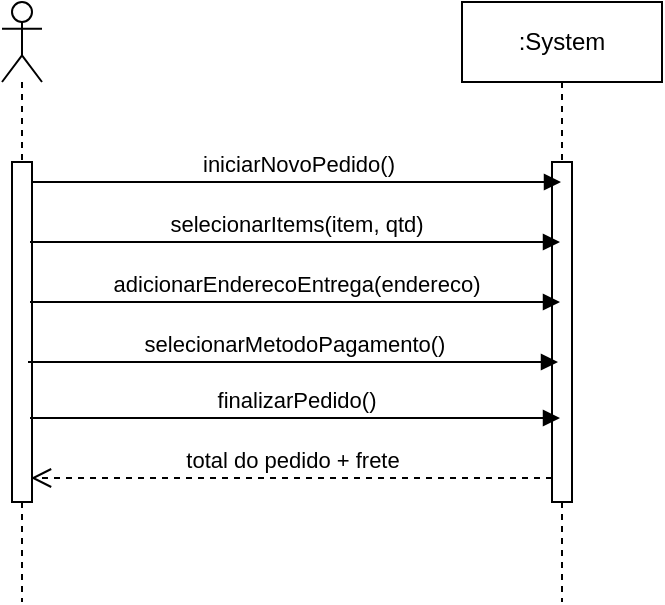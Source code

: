 <mxfile version="22.0.8" type="device">
  <diagram name="Página-1" id="tHL5_zkwgxNPSUXfbpaK">
    <mxGraphModel dx="954" dy="586" grid="1" gridSize="10" guides="1" tooltips="1" connect="1" arrows="1" fold="1" page="1" pageScale="1" pageWidth="827" pageHeight="1169" math="0" shadow="0">
      <root>
        <mxCell id="0" />
        <mxCell id="1" parent="0" />
        <mxCell id="A3tiqvou-YnnWNkAXNrI-1" value="" style="shape=umlLifeline;perimeter=lifelinePerimeter;whiteSpace=wrap;html=1;container=1;dropTarget=0;collapsible=0;recursiveResize=0;outlineConnect=0;portConstraint=eastwest;newEdgeStyle={&quot;curved&quot;:0,&quot;rounded&quot;:0};participant=umlActor;" vertex="1" parent="1">
          <mxGeometry x="130" y="80" width="20" height="300" as="geometry" />
        </mxCell>
        <mxCell id="A3tiqvou-YnnWNkAXNrI-6" value="" style="html=1;points=[[0,0,0,0,5],[0,1,0,0,-5],[1,0,0,0,5],[1,1,0,0,-5]];perimeter=orthogonalPerimeter;outlineConnect=0;targetShapes=umlLifeline;portConstraint=eastwest;newEdgeStyle={&quot;curved&quot;:0,&quot;rounded&quot;:0};" vertex="1" parent="A3tiqvou-YnnWNkAXNrI-1">
          <mxGeometry x="5" y="80" width="10" height="170" as="geometry" />
        </mxCell>
        <mxCell id="A3tiqvou-YnnWNkAXNrI-2" value=":System" style="shape=umlLifeline;perimeter=lifelinePerimeter;whiteSpace=wrap;html=1;container=1;dropTarget=0;collapsible=0;recursiveResize=0;outlineConnect=0;portConstraint=eastwest;newEdgeStyle={&quot;curved&quot;:0,&quot;rounded&quot;:0};" vertex="1" parent="1">
          <mxGeometry x="360" y="80" width="100" height="300" as="geometry" />
        </mxCell>
        <mxCell id="A3tiqvou-YnnWNkAXNrI-3" value="" style="html=1;points=[[0,0,0,0,5],[0,1,0,0,-5],[1,0,0,0,5],[1,1,0,0,-5]];perimeter=orthogonalPerimeter;outlineConnect=0;targetShapes=umlLifeline;portConstraint=eastwest;newEdgeStyle={&quot;curved&quot;:0,&quot;rounded&quot;:0};direction=east;" vertex="1" parent="A3tiqvou-YnnWNkAXNrI-2">
          <mxGeometry x="45" y="80" width="10" height="170" as="geometry" />
        </mxCell>
        <mxCell id="A3tiqvou-YnnWNkAXNrI-7" value="iniciarNovoPedido()" style="html=1;verticalAlign=bottom;endArrow=block;curved=0;rounded=0;" edge="1" parent="1" target="A3tiqvou-YnnWNkAXNrI-2">
          <mxGeometry width="80" relative="1" as="geometry">
            <mxPoint x="145" y="170" as="sourcePoint" />
            <mxPoint x="225" y="170" as="targetPoint" />
          </mxGeometry>
        </mxCell>
        <mxCell id="A3tiqvou-YnnWNkAXNrI-8" value="selecionarItems(item, qtd)" style="html=1;verticalAlign=bottom;endArrow=block;curved=0;rounded=0;" edge="1" parent="1">
          <mxGeometry width="80" relative="1" as="geometry">
            <mxPoint x="144" y="200" as="sourcePoint" />
            <mxPoint x="409" y="200" as="targetPoint" />
          </mxGeometry>
        </mxCell>
        <mxCell id="A3tiqvou-YnnWNkAXNrI-9" value="adicionarEnderecoEntrega(endereco)" style="html=1;verticalAlign=bottom;endArrow=block;curved=0;rounded=0;" edge="1" parent="1">
          <mxGeometry width="80" relative="1" as="geometry">
            <mxPoint x="144" y="230" as="sourcePoint" />
            <mxPoint x="409" y="230" as="targetPoint" />
          </mxGeometry>
        </mxCell>
        <mxCell id="A3tiqvou-YnnWNkAXNrI-10" value="selecionarMetodoPagamento()" style="html=1;verticalAlign=bottom;endArrow=block;curved=0;rounded=0;" edge="1" parent="1">
          <mxGeometry width="80" relative="1" as="geometry">
            <mxPoint x="143" y="260" as="sourcePoint" />
            <mxPoint x="408" y="260" as="targetPoint" />
          </mxGeometry>
        </mxCell>
        <mxCell id="A3tiqvou-YnnWNkAXNrI-11" value="finalizarPedido()" style="html=1;verticalAlign=bottom;endArrow=block;curved=0;rounded=0;" edge="1" parent="1">
          <mxGeometry width="80" relative="1" as="geometry">
            <mxPoint x="144" y="288" as="sourcePoint" />
            <mxPoint x="409" y="288" as="targetPoint" />
          </mxGeometry>
        </mxCell>
        <mxCell id="A3tiqvou-YnnWNkAXNrI-12" value="total do pedido + frete" style="html=1;verticalAlign=bottom;endArrow=open;dashed=1;endSize=8;curved=0;rounded=0;" edge="1" parent="1">
          <mxGeometry relative="1" as="geometry">
            <mxPoint x="405" y="318" as="sourcePoint" />
            <mxPoint x="144.5" y="318" as="targetPoint" />
          </mxGeometry>
        </mxCell>
      </root>
    </mxGraphModel>
  </diagram>
</mxfile>
